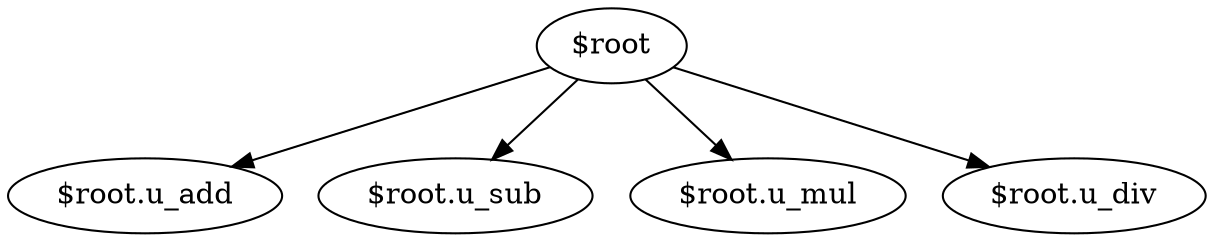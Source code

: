 digraph G {
  "$root" -> "$root.u_add";
  "$root" -> "$root.u_sub";
  "$root" -> "$root.u_mul";
  "$root" -> "$root.u_div";
}

